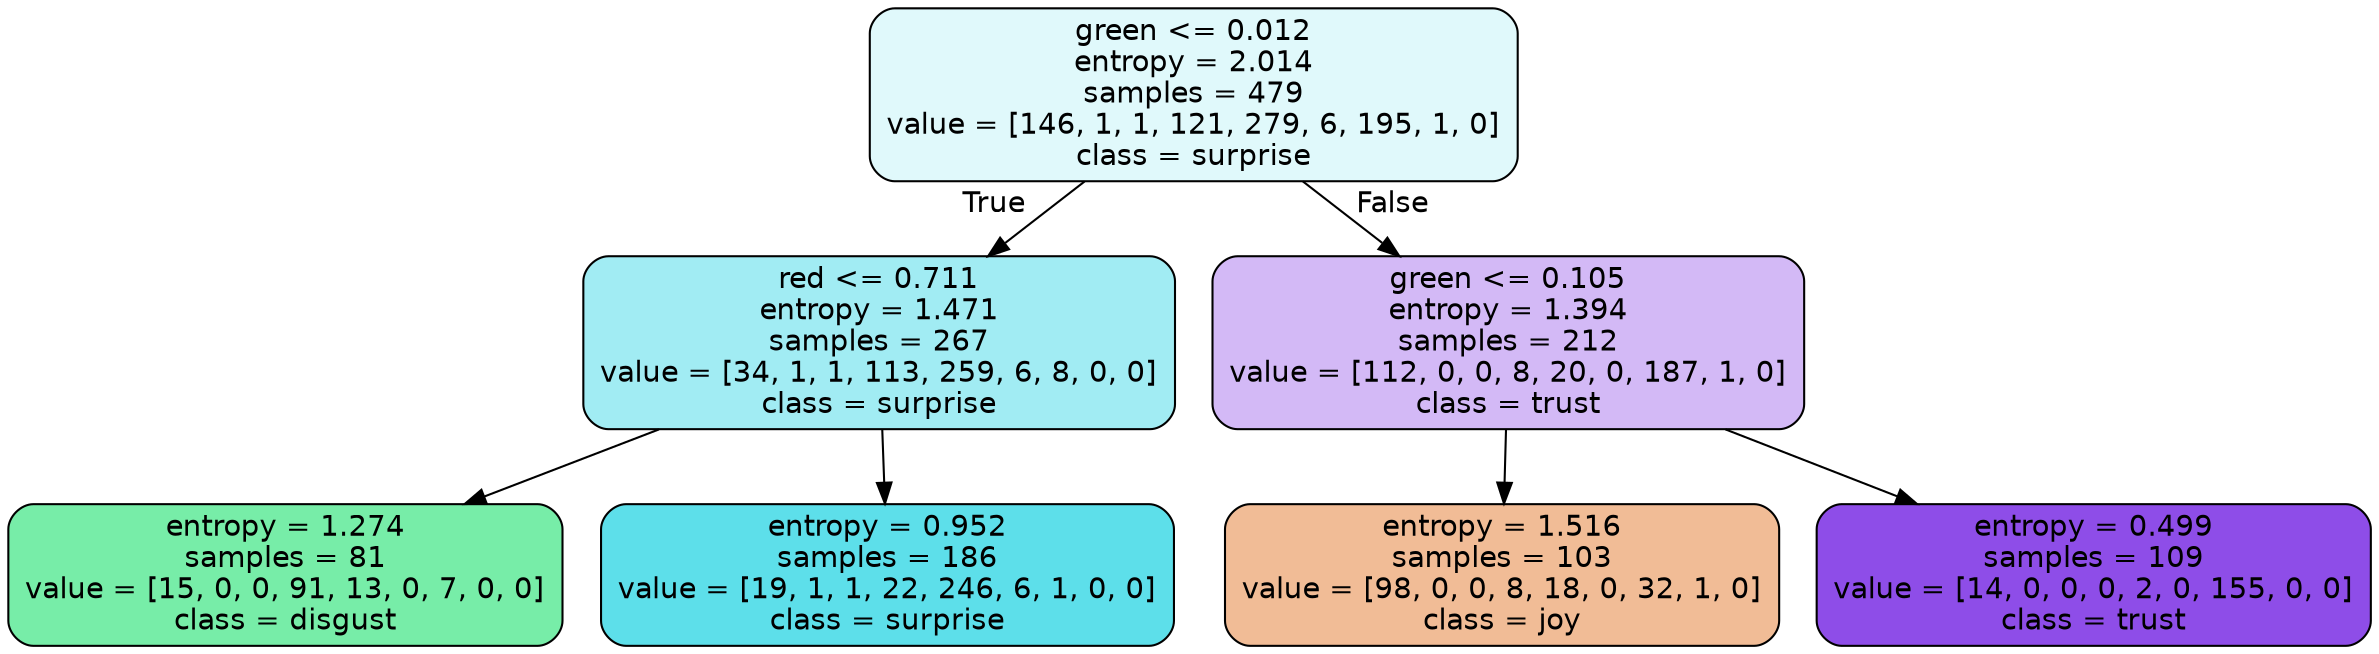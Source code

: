 digraph Tree {
node [shape=box, style="filled, rounded", color="black", fontname=helvetica] ;
edge [fontname=helvetica] ;
0 [label="green <= 0.012\nentropy = 2.014\nsamples = 479\nvalue = [146, 1, 1, 121, 279, 6, 195, 1, 0]\nclass = surprise", fillcolor="#39d7e527"] ;
1 [label="red <= 0.711\nentropy = 1.471\nsamples = 267\nvalue = [34, 1, 1, 113, 259, 6, 8, 0, 0]\nclass = surprise", fillcolor="#39d7e578"] ;
0 -> 1 [labeldistance=2.5, labelangle=45, headlabel="True"] ;
2 [label="entropy = 1.274\nsamples = 81\nvalue = [15, 0, 0, 91, 13, 0, 7, 0, 0]\nclass = disgust", fillcolor="#39e581af"] ;
1 -> 2 ;
3 [label="entropy = 0.952\nsamples = 186\nvalue = [19, 1, 1, 22, 246, 6, 1, 0, 0]\nclass = surprise", fillcolor="#39d7e5d0"] ;
1 -> 3 ;
4 [label="green <= 0.105\nentropy = 1.394\nsamples = 212\nvalue = [112, 0, 0, 8, 20, 0, 187, 1, 0]\nclass = trust", fillcolor="#8139e559"] ;
0 -> 4 [labeldistance=2.5, labelangle=-45, headlabel="False"] ;
5 [label="entropy = 1.516\nsamples = 103\nvalue = [98, 0, 0, 8, 18, 0, 32, 1, 0]\nclass = joy", fillcolor="#e5813987"] ;
4 -> 5 ;
6 [label="entropy = 0.499\nsamples = 109\nvalue = [14, 0, 0, 0, 2, 0, 155, 0, 0]\nclass = trust", fillcolor="#8139e5e5"] ;
4 -> 6 ;
}